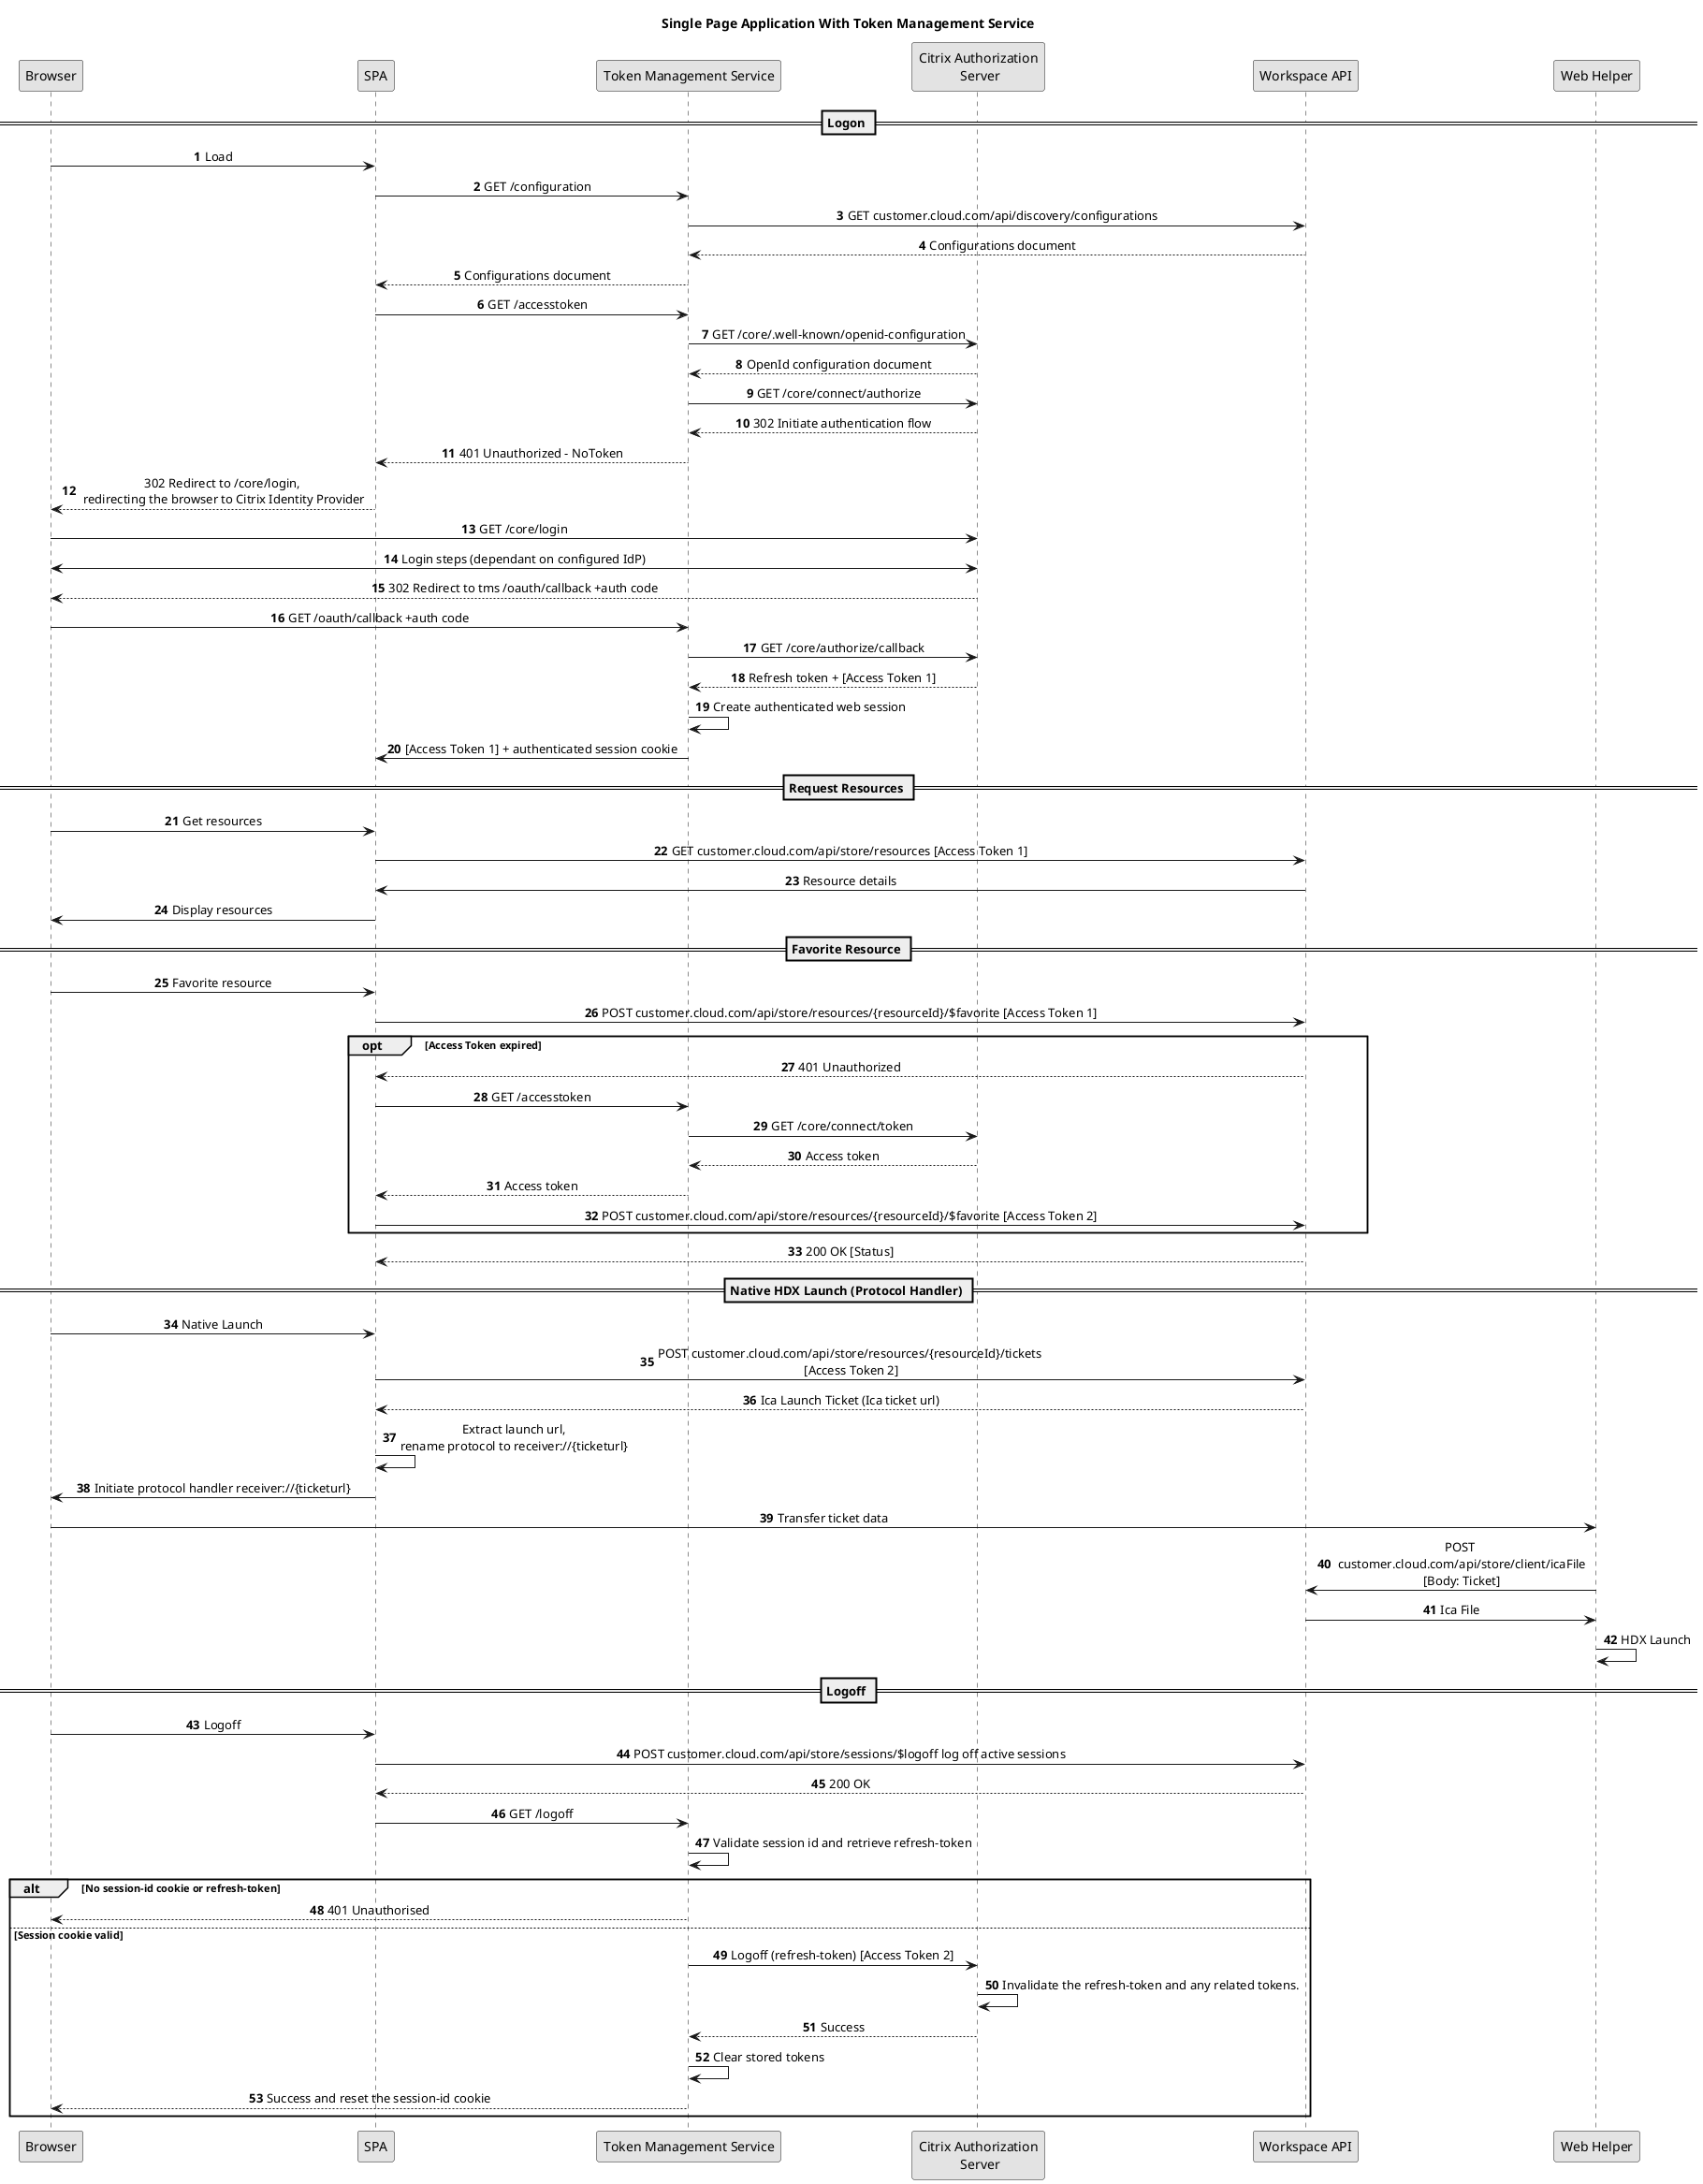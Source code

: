 @startuml "token-management-service"

title Single Page Application With Token Management Service
skinparam DefaultTextAlignment Center
skinparam monochrome true
autonumber
participant "Browser" as browser 
participant "SPA" as spa
participant "Token Management Service" as tms 
participant "Citrix Authorization\n Server" as athena 
participant "Workspace API" as wspapi
participant "Web Helper" as help

== Logon ==
browser -> spa : Load
spa -> tms : GET /configuration
tms -> wspapi : GET customer.cloud.com/api/discovery/configurations
tms <-- wspapi : Configurations document
spa <-- tms : Configurations document
spa -> tms : GET /accesstoken
tms -> athena : GET /core/.well-known/openid-configuration
tms <-- athena : OpenId configuration document
tms -> athena : GET /core/connect/authorize
tms <-- athena : 302 Initiate authentication flow
tms --> spa : 401 Unauthorized - NoToken
spa --> browser : 302 Redirect to /core/login,\n redirecting the browser to Citrix Identity Provider
browser -> athena : GET /core/login
browser <-> athena : Login steps (dependant on configured IdP)
athena --> browser : 302 Redirect to tms /oauth/callback +auth code
browser -> tms : GET /oauth/callback +auth code
tms -> athena : GET /core/authorize/callback
tms <-- athena : Refresh token + [Access Token 1]
tms -> tms : Create authenticated web session
tms -> spa : [Access Token 1] + authenticated session cookie

== Request Resources ==
browser -> spa : Get resources
spa -> wspapi : GET customer.cloud.com/api/store/resources [Access Token 1]
wspapi -> spa : Resource details
spa -> browser : Display resources

== Favorite Resource ==
browser -> spa : Favorite resource
spa -> wspapi : POST customer.cloud.com/api/store/resources/{resourceId}/$favorite [Access Token 1]
opt Access Token expired
spa <-- wspapi : 401 Unauthorized
spa -> tms : GET /accesstoken
tms -> athena : GET /core/connect/token
athena --> tms : Access token
tms --> spa : Access token
spa -> wspapi : POST customer.cloud.com/api/store/resources/{resourceId}/$favorite [Access Token 2]
end opt

wspapi --> spa : 200 OK [Status]

== Native HDX Launch (Protocol Handler) ==
browser -> spa : Native Launch
spa -> wspapi : POST customer.cloud.com/api/store/resources/{resourceId}/tickets\n [Access Token 2]
spa <-- wspapi : Ica Launch Ticket (Ica ticket url)
spa -> spa : Extract launch url,\nrename protocol to receiver://{ticketurl}
spa -> browser : Initiate protocol handler receiver://{ticketurl}
browser -> help : Transfer ticket data
help -> wspapi :  POST\n customer.cloud.com/api/store/client/icaFile\n [Body: Ticket]
wspapi -> help : Ica File
help -> help : HDX Launch

== Logoff ==
browser -> spa : Logoff
spa -> wspapi : POST customer.cloud.com/api/store/sessions/$logoff log off active sessions
wspapi --> spa : 200 OK
spa -> tms : GET /logoff
tms -> tms : Validate session id and retrieve refresh-token
alt No session-id cookie or refresh-token
tms --> browser : 401 Unauthorised
else Session cookie valid
tms -> athena : Logoff (refresh-token) [Access Token 2]
athena -> athena : Invalidate the refresh-token and any related tokens. 
athena --> tms : Success
tms -> tms : Clear stored tokens
tms --> browser : Success and reset the session-id cookie
end alt
@enduml